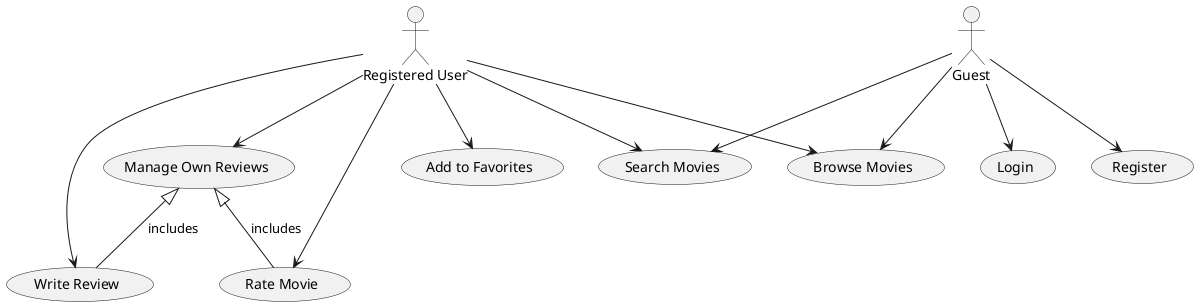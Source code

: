 @startuml

actor "Guest" as Guest
actor "Registered User" as RegisteredUser

usecase "Browse Movies" as UC_Browse
usecase "Search Movies" as UC_Search
usecase "Register" as UC_Register
usecase "Login" as UC_Login
usecase "Write Review" as UC_WriteReview
usecase "Rate Movie" as UC_RateMovie
usecase "Add to Favorites" as UC_AddFavorites
usecase "Manage Own Reviews" as UC_ManageReviews

' Guest activities
Guest --> UC_Browse
Guest --> UC_Search
Guest --> UC_Register
Guest --> UC_Login

' Registered user activities
RegisteredUser --> UC_Browse
RegisteredUser --> UC_Search
RegisteredUser --> UC_WriteReview
RegisteredUser --> UC_RateMovie
RegisteredUser --> UC_AddFavorites
RegisteredUser --> UC_ManageReviews

UC_ManageReviews <|-- UC_WriteReview : includes
UC_ManageReviews <|-- UC_RateMovie : includes

@enduml